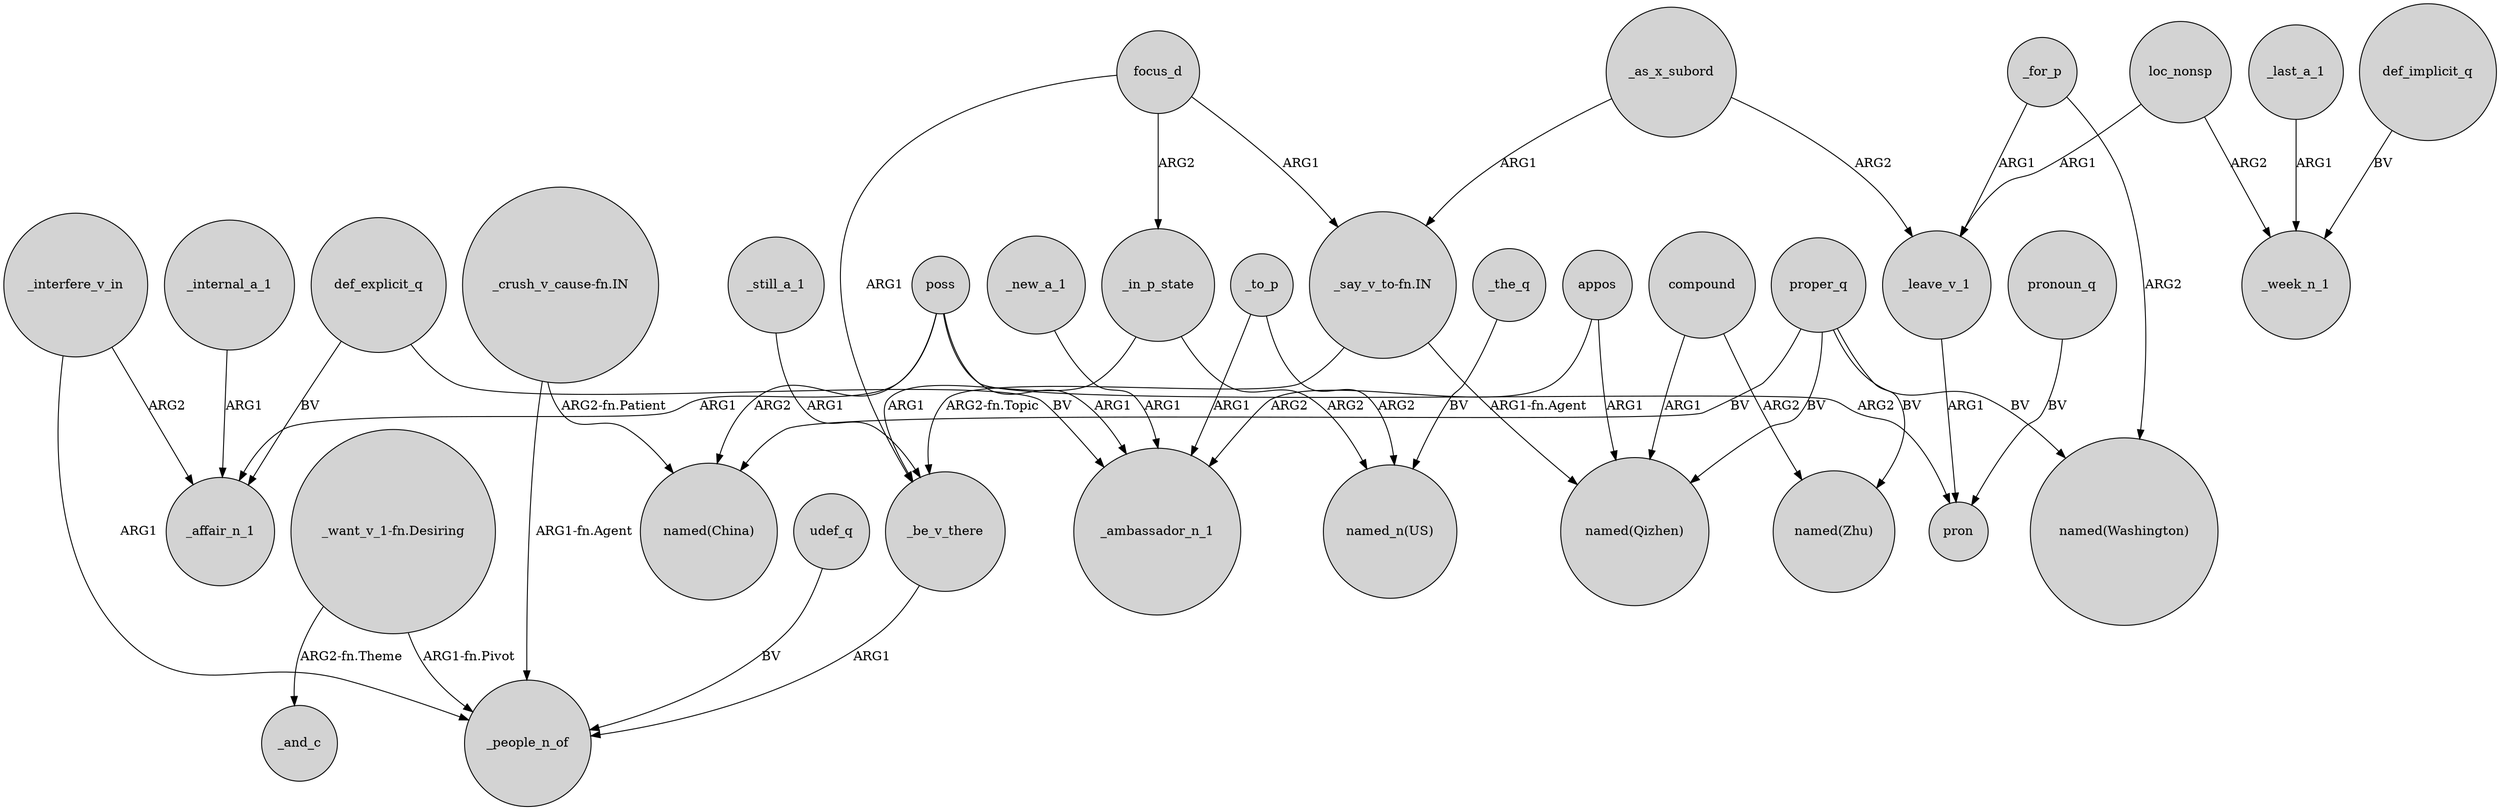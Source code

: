digraph {
	node [shape=circle style=filled]
	_still_a_1 -> _be_v_there [label=ARG1]
	compound -> "named(Qizhen)" [label=ARG1]
	appos -> _ambassador_n_1 [label=ARG2]
	def_implicit_q -> _week_n_1 [label=BV]
	poss -> pron [label=ARG2]
	_leave_v_1 -> pron [label=ARG1]
	_internal_a_1 -> _affair_n_1 [label=ARG1]
	def_explicit_q -> _ambassador_n_1 [label=BV]
	focus_d -> _in_p_state [label=ARG2]
	"_want_v_1-fn.Desiring" -> _and_c [label="ARG2-fn.Theme"]
	"_want_v_1-fn.Desiring" -> _people_n_of [label="ARG1-fn.Pivot"]
	"_say_v_to-fn.IN" -> "named(Qizhen)" [label="ARG1-fn.Agent"]
	_the_q -> "named_n(US)" [label=BV]
	poss -> "named(China)" [label=ARG2]
	_to_p -> "named_n(US)" [label=ARG2]
	proper_q -> "named(Washington)" [label=BV]
	udef_q -> _people_n_of [label=BV]
	pronoun_q -> pron [label=BV]
	_interfere_v_in -> _people_n_of [label=ARG1]
	_new_a_1 -> _ambassador_n_1 [label=ARG1]
	loc_nonsp -> _week_n_1 [label=ARG2]
	loc_nonsp -> _leave_v_1 [label=ARG1]
	"_crush_v_cause-fn.IN" -> "named(China)" [label="ARG2-fn.Patient"]
	def_explicit_q -> _affair_n_1 [label=BV]
	_to_p -> _ambassador_n_1 [label=ARG1]
	proper_q -> "named(Qizhen)" [label=BV]
	"_say_v_to-fn.IN" -> _be_v_there [label="ARG2-fn.Topic"]
	_last_a_1 -> _week_n_1 [label=ARG1]
	"_crush_v_cause-fn.IN" -> _people_n_of [label="ARG1-fn.Agent"]
	_in_p_state -> _be_v_there [label=ARG1]
	proper_q -> "named(Zhu)" [label=BV]
	_as_x_subord -> _leave_v_1 [label=ARG2]
	proper_q -> "named(China)" [label=BV]
	_in_p_state -> "named_n(US)" [label=ARG2]
	_for_p -> "named(Washington)" [label=ARG2]
	focus_d -> _be_v_there [label=ARG1]
	_be_v_there -> _people_n_of [label=ARG1]
	poss -> _affair_n_1 [label=ARG1]
	appos -> "named(Qizhen)" [label=ARG1]
	poss -> _ambassador_n_1 [label=ARG1]
	_as_x_subord -> "_say_v_to-fn.IN" [label=ARG1]
	_interfere_v_in -> _affair_n_1 [label=ARG2]
	compound -> "named(Zhu)" [label=ARG2]
	_for_p -> _leave_v_1 [label=ARG1]
	focus_d -> "_say_v_to-fn.IN" [label=ARG1]
}
